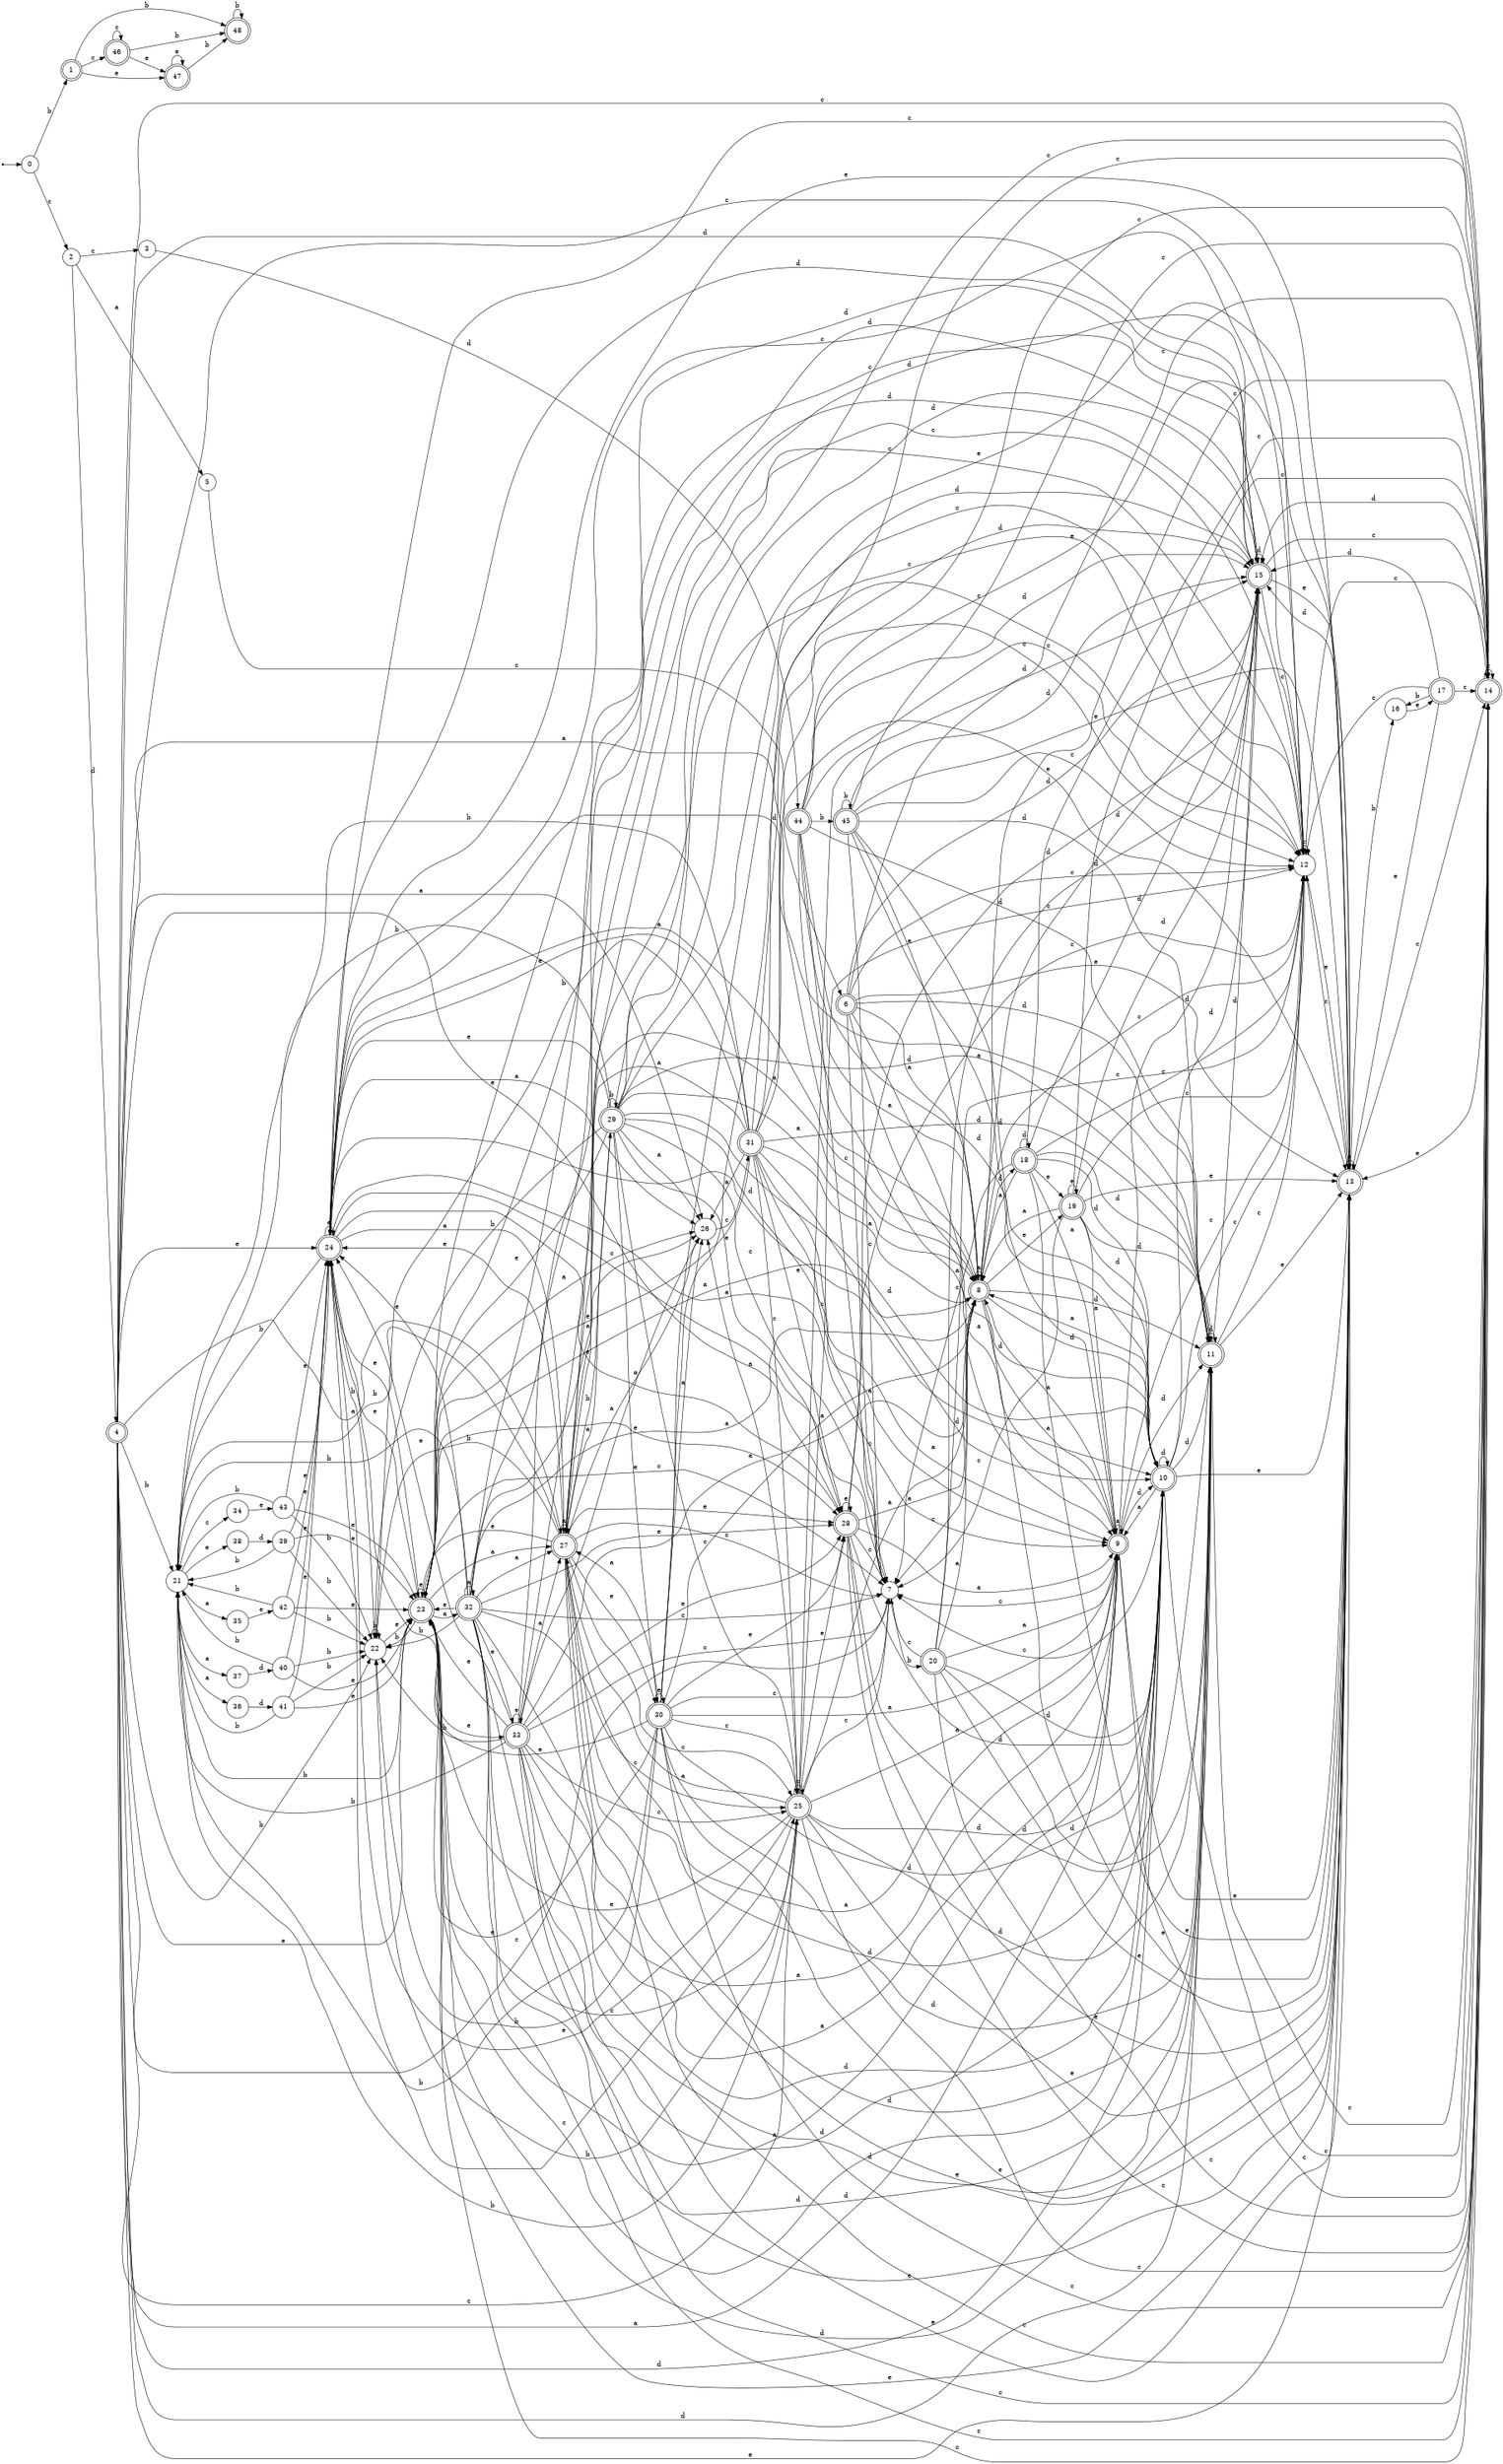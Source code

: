 digraph finite_state_machine {
rankdir=LR;
size="20,20";
node [shape = point]; "dummy0"
node [shape = circle]; "0";
"dummy0" -> "0";
node [shape = doublecircle]; "1";node [shape = circle]; "2";
node [shape = circle]; "3";
node [shape = doublecircle]; "4";node [shape = circle]; "5";
node [shape = doublecircle]; "6";node [shape = circle]; "7";
node [shape = doublecircle]; "8";node [shape = doublecircle]; "9";node [shape = doublecircle]; "10";node [shape = doublecircle]; "11";node [shape = circle]; "12";
node [shape = doublecircle]; "13";node [shape = doublecircle]; "14";node [shape = doublecircle]; "15";node [shape = circle]; "16";
node [shape = doublecircle]; "17";node [shape = doublecircle]; "18";node [shape = doublecircle]; "19";node [shape = doublecircle]; "20";node [shape = circle]; "21";
node [shape = circle]; "22";
node [shape = doublecircle]; "23";node [shape = doublecircle]; "24";node [shape = doublecircle]; "25";node [shape = circle]; "26";
node [shape = doublecircle]; "27";node [shape = doublecircle]; "28";node [shape = doublecircle]; "29";node [shape = doublecircle]; "30";node [shape = doublecircle]; "31";node [shape = doublecircle]; "32";node [shape = doublecircle]; "33";node [shape = circle]; "34";
node [shape = circle]; "35";
node [shape = circle]; "36";
node [shape = circle]; "37";
node [shape = circle]; "38";
node [shape = circle]; "39";
node [shape = circle]; "40";
node [shape = circle]; "41";
node [shape = circle]; "42";
node [shape = circle]; "43";
node [shape = doublecircle]; "44";node [shape = doublecircle]; "45";node [shape = doublecircle]; "46";node [shape = doublecircle]; "47";node [shape = doublecircle]; "48";"0" -> "1" [label = "b"];
 "0" -> "2" [label = "c"];
 "2" -> "3" [label = "c"];
 "2" -> "4" [label = "d"];
 "2" -> "5" [label = "a"];
 "5" -> "6" [label = "c"];
 "6" -> "12" [label = "c"];
 "6" -> "14" [label = "c"];
 "6" -> "7" [label = "c"];
 "6" -> "8" [label = "a"];
 "6" -> "9" [label = "a"];
 "6" -> "10" [label = "d"];
 "6" -> "11" [label = "d"];
 "6" -> "15" [label = "d"];
 "6" -> "13" [label = "e"];
 "15" -> "15" [label = "d"];
 "15" -> "12" [label = "c"];
 "15" -> "14" [label = "c"];
 "15" -> "13" [label = "e"];
 "14" -> "12" [label = "c"];
 "14" -> "14" [label = "c"];
 "14" -> "13" [label = "e"];
 "14" -> "15" [label = "d"];
 "13" -> "13" [label = "e"];
 "13" -> "12" [label = "c"];
 "13" -> "14" [label = "c"];
 "13" -> "16" [label = "b"];
 "13" -> "15" [label = "d"];
 "16" -> "17" [label = "e"];
 "17" -> "16" [label = "b"];
 "17" -> "12" [label = "c"];
 "17" -> "14" [label = "c"];
 "17" -> "13" [label = "e"];
 "17" -> "15" [label = "d"];
 "12" -> "12" [label = "c"];
 "12" -> "13" [label = "e"];
 "11" -> "11" [label = "d"];
 "11" -> "15" [label = "d"];
 "11" -> "12" [label = "c"];
 "11" -> "14" [label = "c"];
 "11" -> "13" [label = "e"];
 "10" -> "10" [label = "d"];
 "10" -> "11" [label = "d"];
 "10" -> "15" [label = "d"];
 "10" -> "12" [label = "c"];
 "10" -> "14" [label = "c"];
 "10" -> "7" [label = "c"];
 "10" -> "8" [label = "a"];
 "10" -> "9" [label = "a"];
 "10" -> "13" [label = "e"];
 "9" -> "8" [label = "a"];
 "9" -> "9" [label = "a"];
 "9" -> "12" [label = "c"];
 "9" -> "14" [label = "c"];
 "9" -> "7" [label = "c"];
 "9" -> "10" [label = "d"];
 "9" -> "11" [label = "d"];
 "9" -> "15" [label = "d"];
 "9" -> "13" [label = "e"];
 "8" -> "8" [label = "a"];
 "8" -> "9" [label = "a"];
 "8" -> "11" [label = "d"];
 "8" -> "18" [label = "d"];
 "8" -> "10" [label = "d"];
 "8" -> "15" [label = "d"];
 "8" -> "19" [label = "e"];
 "8" -> "13" [label = "e"];
 "8" -> "12" [label = "c"];
 "8" -> "14" [label = "c"];
 "8" -> "7" [label = "c"];
 "19" -> "19" [label = "e"];
 "19" -> "13" [label = "e"];
 "19" -> "8" [label = "a"];
 "19" -> "9" [label = "a"];
 "19" -> "12" [label = "c"];
 "19" -> "14" [label = "c"];
 "19" -> "7" [label = "c"];
 "19" -> "10" [label = "d"];
 "19" -> "11" [label = "d"];
 "19" -> "15" [label = "d"];
 "18" -> "11" [label = "d"];
 "18" -> "18" [label = "d"];
 "18" -> "10" [label = "d"];
 "18" -> "15" [label = "d"];
 "18" -> "8" [label = "a"];
 "18" -> "9" [label = "a"];
 "18" -> "19" [label = "e"];
 "18" -> "13" [label = "e"];
 "18" -> "12" [label = "c"];
 "18" -> "14" [label = "c"];
 "18" -> "7" [label = "c"];
 "7" -> "20" [label = "b"];
 "20" -> "12" [label = "c"];
 "20" -> "14" [label = "c"];
 "20" -> "7" [label = "c"];
 "20" -> "8" [label = "a"];
 "20" -> "9" [label = "a"];
 "20" -> "10" [label = "d"];
 "20" -> "11" [label = "d"];
 "20" -> "15" [label = "d"];
 "20" -> "13" [label = "e"];
 "4" -> "21" [label = "b"];
 "4" -> "22" [label = "b"];
 "4" -> "24" [label = "e"];
 "4" -> "28" [label = "e"];
 "4" -> "13" [label = "e"];
 "4" -> "23" [label = "e"];
 "4" -> "25" [label = "c"];
 "4" -> "12" [label = "c"];
 "4" -> "14" [label = "c"];
 "4" -> "7" [label = "c"];
 "4" -> "8" [label = "a"];
 "4" -> "9" [label = "a"];
 "4" -> "26" [label = "a"];
 "4" -> "27" [label = "a"];
 "4" -> "10" [label = "d"];
 "4" -> "11" [label = "d"];
 "4" -> "15" [label = "d"];
 "28" -> "28" [label = "e"];
 "28" -> "13" [label = "e"];
 "28" -> "12" [label = "c"];
 "28" -> "14" [label = "c"];
 "28" -> "7" [label = "c"];
 "28" -> "8" [label = "a"];
 "28" -> "9" [label = "a"];
 "28" -> "10" [label = "d"];
 "28" -> "11" [label = "d"];
 "28" -> "15" [label = "d"];
 "27" -> "8" [label = "a"];
 "27" -> "9" [label = "a"];
 "27" -> "26" [label = "a"];
 "27" -> "27" [label = "a"];
 "27" -> "21" [label = "b"];
 "27" -> "29" [label = "b"];
 "27" -> "22" [label = "b"];
 "27" -> "23" [label = "e"];
 "27" -> "24" [label = "e"];
 "27" -> "28" [label = "e"];
 "27" -> "13" [label = "e"];
 "27" -> "30" [label = "e"];
 "27" -> "25" [label = "c"];
 "27" -> "12" [label = "c"];
 "27" -> "14" [label = "c"];
 "27" -> "7" [label = "c"];
 "27" -> "10" [label = "d"];
 "27" -> "11" [label = "d"];
 "27" -> "15" [label = "d"];
 "30" -> "23" [label = "e"];
 "30" -> "24" [label = "e"];
 "30" -> "28" [label = "e"];
 "30" -> "13" [label = "e"];
 "30" -> "30" [label = "e"];
 "30" -> "8" [label = "a"];
 "30" -> "9" [label = "a"];
 "30" -> "26" [label = "a"];
 "30" -> "27" [label = "a"];
 "30" -> "21" [label = "b"];
 "30" -> "22" [label = "b"];
 "30" -> "25" [label = "c"];
 "30" -> "12" [label = "c"];
 "30" -> "14" [label = "c"];
 "30" -> "7" [label = "c"];
 "30" -> "10" [label = "d"];
 "30" -> "11" [label = "d"];
 "30" -> "15" [label = "d"];
 "29" -> "21" [label = "b"];
 "29" -> "29" [label = "b"];
 "29" -> "22" [label = "b"];
 "29" -> "8" [label = "a"];
 "29" -> "9" [label = "a"];
 "29" -> "26" [label = "a"];
 "29" -> "27" [label = "a"];
 "29" -> "23" [label = "e"];
 "29" -> "24" [label = "e"];
 "29" -> "28" [label = "e"];
 "29" -> "13" [label = "e"];
 "29" -> "30" [label = "e"];
 "29" -> "25" [label = "c"];
 "29" -> "12" [label = "c"];
 "29" -> "14" [label = "c"];
 "29" -> "7" [label = "c"];
 "29" -> "10" [label = "d"];
 "29" -> "11" [label = "d"];
 "29" -> "15" [label = "d"];
 "26" -> "31" [label = "c"];
 "31" -> "8" [label = "a"];
 "31" -> "9" [label = "a"];
 "31" -> "26" [label = "a"];
 "31" -> "27" [label = "a"];
 "31" -> "21" [label = "b"];
 "31" -> "22" [label = "b"];
 "31" -> "24" [label = "e"];
 "31" -> "28" [label = "e"];
 "31" -> "13" [label = "e"];
 "31" -> "23" [label = "e"];
 "31" -> "25" [label = "c"];
 "31" -> "12" [label = "c"];
 "31" -> "14" [label = "c"];
 "31" -> "7" [label = "c"];
 "31" -> "10" [label = "d"];
 "31" -> "11" [label = "d"];
 "31" -> "15" [label = "d"];
 "25" -> "25" [label = "c"];
 "25" -> "12" [label = "c"];
 "25" -> "14" [label = "c"];
 "25" -> "7" [label = "c"];
 "25" -> "21" [label = "b"];
 "25" -> "22" [label = "b"];
 "25" -> "24" [label = "e"];
 "25" -> "28" [label = "e"];
 "25" -> "13" [label = "e"];
 "25" -> "23" [label = "e"];
 "25" -> "8" [label = "a"];
 "25" -> "9" [label = "a"];
 "25" -> "26" [label = "a"];
 "25" -> "27" [label = "a"];
 "25" -> "10" [label = "d"];
 "25" -> "11" [label = "d"];
 "25" -> "15" [label = "d"];
 "24" -> "24" [label = "e"];
 "24" -> "28" [label = "e"];
 "24" -> "13" [label = "e"];
 "24" -> "23" [label = "e"];
 "24" -> "21" [label = "b"];
 "24" -> "22" [label = "b"];
 "24" -> "25" [label = "c"];
 "24" -> "12" [label = "c"];
 "24" -> "14" [label = "c"];
 "24" -> "7" [label = "c"];
 "24" -> "8" [label = "a"];
 "24" -> "9" [label = "a"];
 "24" -> "26" [label = "a"];
 "24" -> "27" [label = "a"];
 "24" -> "10" [label = "d"];
 "24" -> "11" [label = "d"];
 "24" -> "15" [label = "d"];
 "23" -> "33" [label = "e"];
 "23" -> "23" [label = "e"];
 "23" -> "24" [label = "e"];
 "23" -> "28" [label = "e"];
 "23" -> "13" [label = "e"];
 "23" -> "21" [label = "b"];
 "23" -> "22" [label = "b"];
 "23" -> "32" [label = "a"];
 "23" -> "8" [label = "a"];
 "23" -> "9" [label = "a"];
 "23" -> "26" [label = "a"];
 "23" -> "27" [label = "a"];
 "23" -> "25" [label = "c"];
 "23" -> "12" [label = "c"];
 "23" -> "14" [label = "c"];
 "23" -> "7" [label = "c"];
 "23" -> "10" [label = "d"];
 "23" -> "11" [label = "d"];
 "23" -> "15" [label = "d"];
 "33" -> "33" [label = "e"];
 "33" -> "23" [label = "e"];
 "33" -> "24" [label = "e"];
 "33" -> "28" [label = "e"];
 "33" -> "13" [label = "e"];
 "33" -> "21" [label = "b"];
 "33" -> "22" [label = "b"];
 "33" -> "25" [label = "c"];
 "33" -> "12" [label = "c"];
 "33" -> "14" [label = "c"];
 "33" -> "7" [label = "c"];
 "33" -> "8" [label = "a"];
 "33" -> "9" [label = "a"];
 "33" -> "26" [label = "a"];
 "33" -> "27" [label = "a"];
 "33" -> "10" [label = "d"];
 "33" -> "11" [label = "d"];
 "33" -> "15" [label = "d"];
 "32" -> "32" [label = "a"];
 "32" -> "8" [label = "a"];
 "32" -> "9" [label = "a"];
 "32" -> "26" [label = "a"];
 "32" -> "27" [label = "a"];
 "32" -> "21" [label = "b"];
 "32" -> "22" [label = "b"];
 "32" -> "33" [label = "e"];
 "32" -> "23" [label = "e"];
 "32" -> "24" [label = "e"];
 "32" -> "28" [label = "e"];
 "32" -> "13" [label = "e"];
 "32" -> "25" [label = "c"];
 "32" -> "12" [label = "c"];
 "32" -> "14" [label = "c"];
 "32" -> "7" [label = "c"];
 "32" -> "10" [label = "d"];
 "32" -> "11" [label = "d"];
 "32" -> "15" [label = "d"];
 "22" -> "22" [label = "b"];
 "22" -> "23" [label = "e"];
 "21" -> "34" [label = "c"];
 "21" -> "35" [label = "a"];
 "21" -> "36" [label = "a"];
 "21" -> "37" [label = "a"];
 "21" -> "38" [label = "e"];
 "38" -> "39" [label = "d"];
 "39" -> "21" [label = "b"];
 "39" -> "22" [label = "b"];
 "39" -> "24" [label = "e"];
 "39" -> "23" [label = "e"];
 "37" -> "40" [label = "d"];
 "40" -> "21" [label = "b"];
 "40" -> "22" [label = "b"];
 "40" -> "24" [label = "e"];
 "40" -> "23" [label = "e"];
 "36" -> "41" [label = "d"];
 "41" -> "21" [label = "b"];
 "41" -> "22" [label = "b"];
 "41" -> "24" [label = "e"];
 "41" -> "23" [label = "e"];
 "35" -> "42" [label = "e"];
 "42" -> "21" [label = "b"];
 "42" -> "22" [label = "b"];
 "42" -> "24" [label = "e"];
 "42" -> "23" [label = "e"];
 "34" -> "43" [label = "e"];
 "43" -> "21" [label = "b"];
 "43" -> "22" [label = "b"];
 "43" -> "24" [label = "e"];
 "43" -> "23" [label = "e"];
 "3" -> "44" [label = "d"];
 "44" -> "45" [label = "b"];
 "44" -> "12" [label = "c"];
 "44" -> "14" [label = "c"];
 "44" -> "7" [label = "c"];
 "44" -> "8" [label = "a"];
 "44" -> "9" [label = "a"];
 "44" -> "10" [label = "d"];
 "44" -> "11" [label = "d"];
 "44" -> "15" [label = "d"];
 "44" -> "13" [label = "e"];
 "45" -> "45" [label = "b"];
 "45" -> "12" [label = "c"];
 "45" -> "14" [label = "c"];
 "45" -> "7" [label = "c"];
 "45" -> "8" [label = "a"];
 "45" -> "9" [label = "a"];
 "45" -> "10" [label = "d"];
 "45" -> "11" [label = "d"];
 "45" -> "15" [label = "d"];
 "45" -> "13" [label = "e"];
 "1" -> "46" [label = "c"];
 "1" -> "47" [label = "e"];
 "1" -> "48" [label = "b"];
 "48" -> "48" [label = "b"];
 "47" -> "47" [label = "e"];
 "47" -> "48" [label = "b"];
 "46" -> "46" [label = "c"];
 "46" -> "47" [label = "e"];
 "46" -> "48" [label = "b"];
 }
